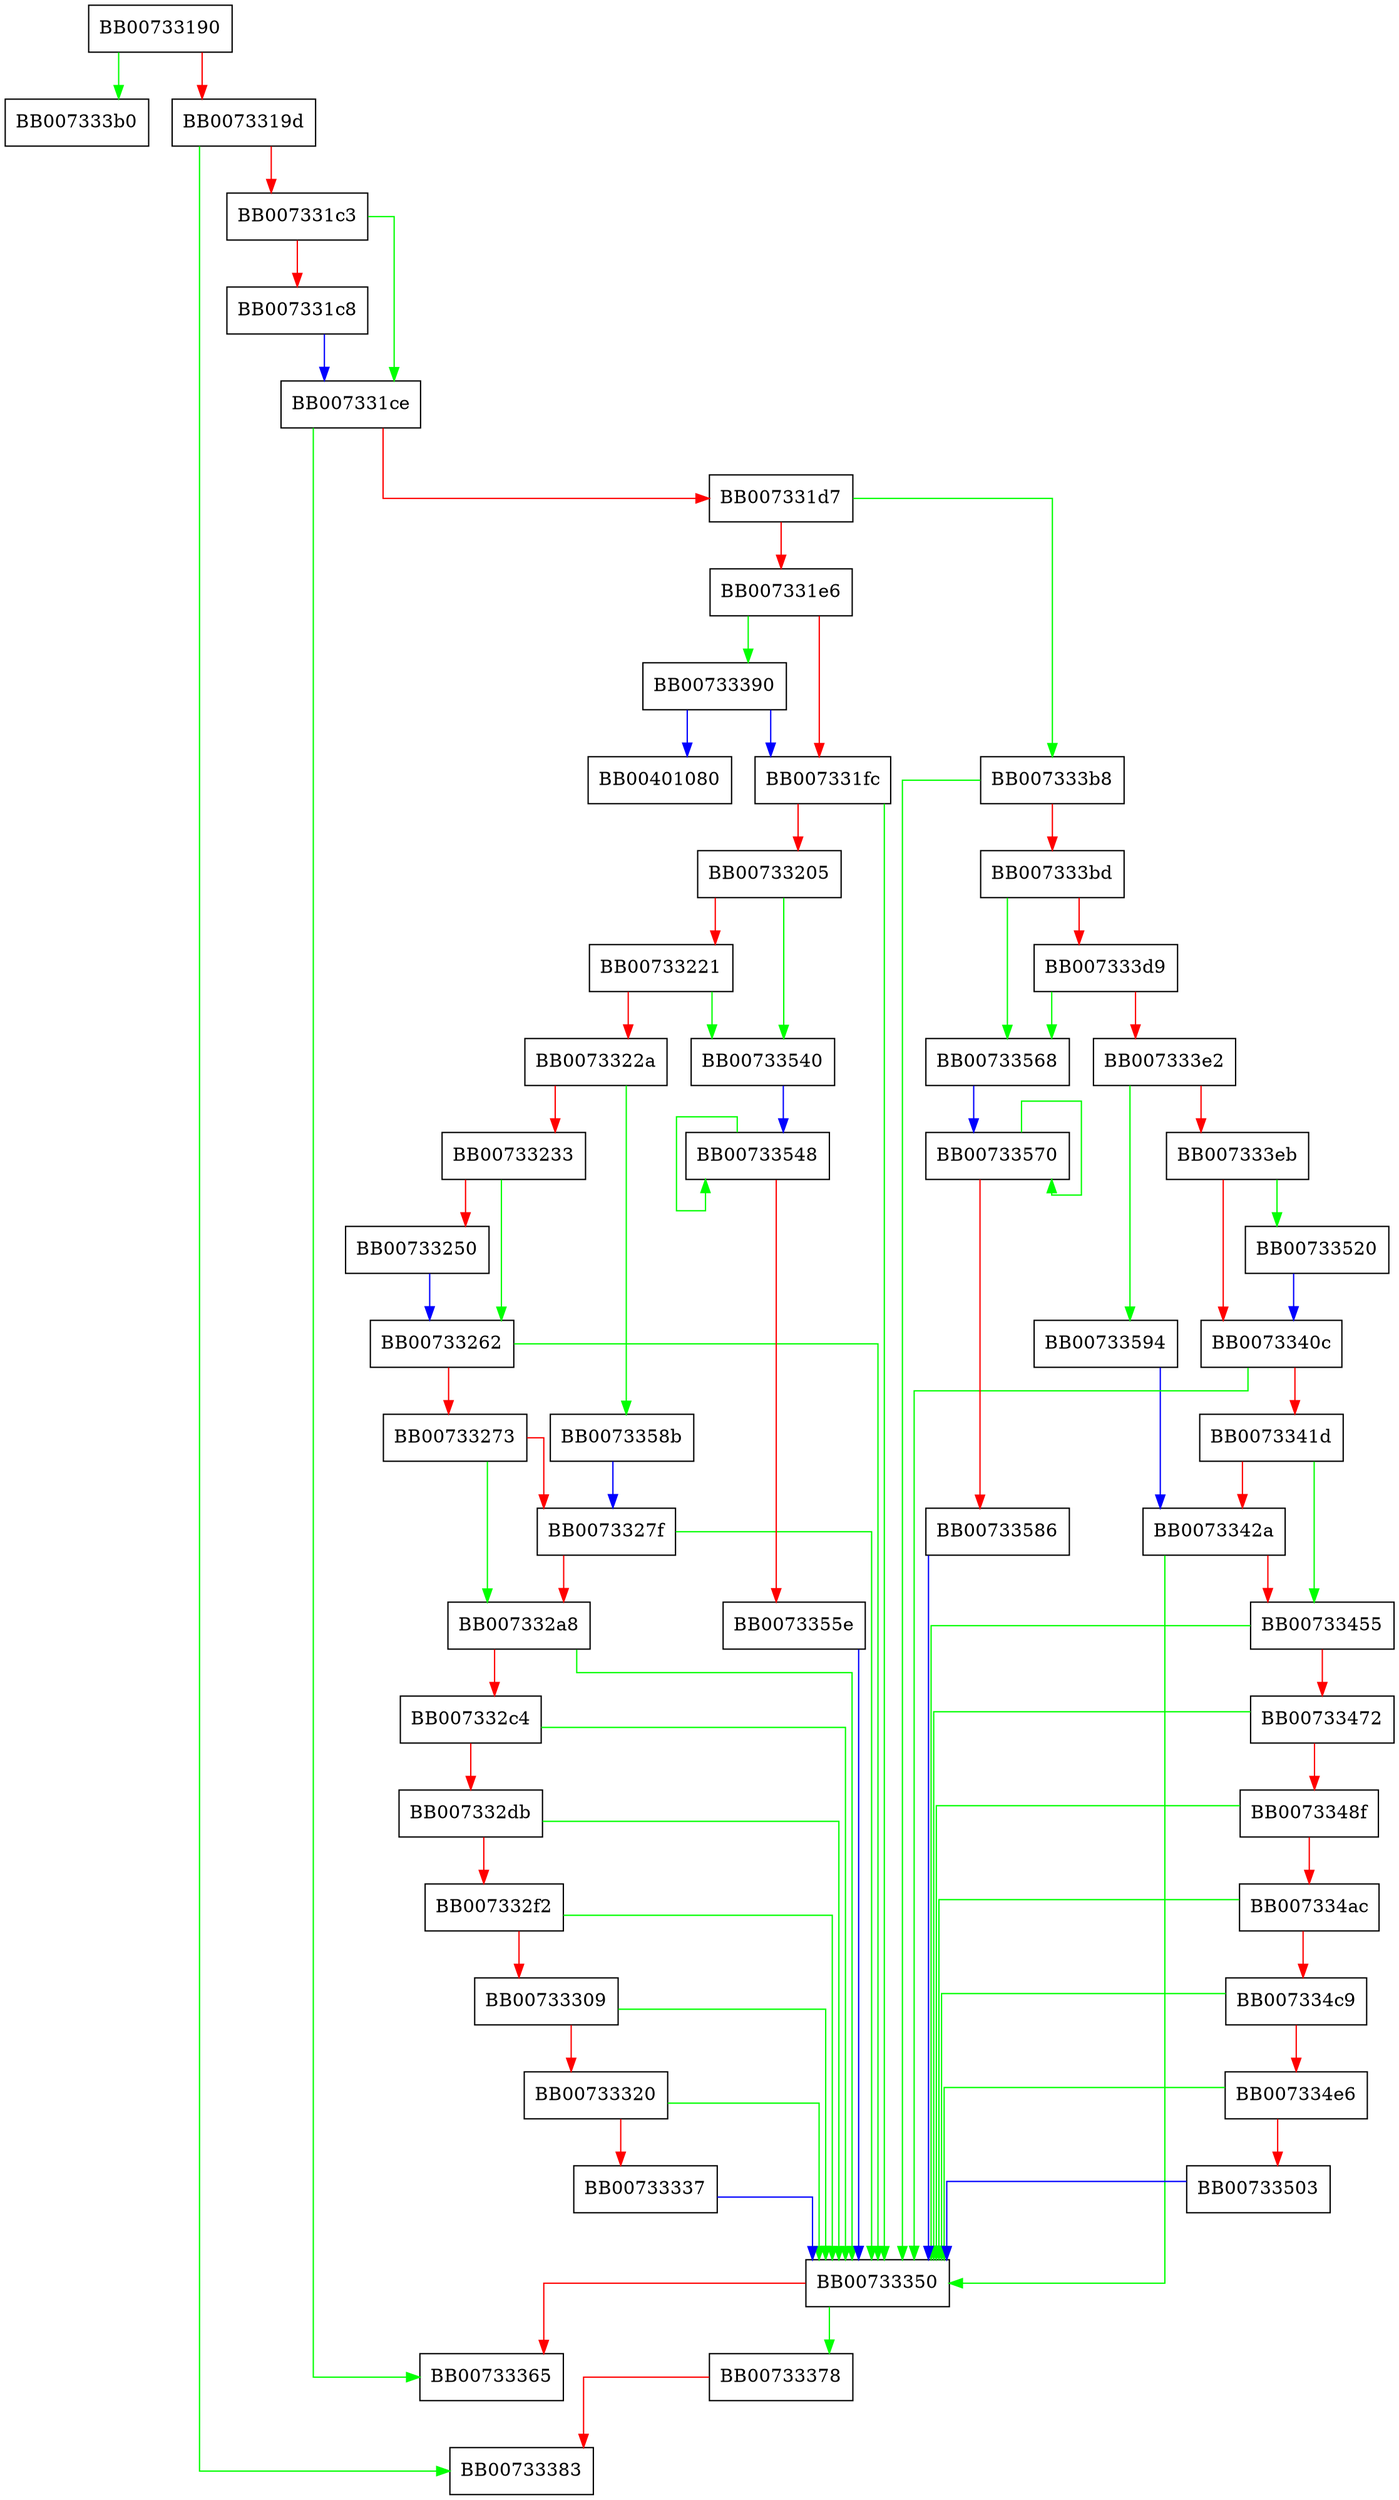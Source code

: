 digraph CMAC_Final {
  node [shape="box"];
  graph [splines=ortho];
  BB00733190 -> BB007333b0 [color="green"];
  BB00733190 -> BB0073319d [color="red"];
  BB0073319d -> BB00733383 [color="green"];
  BB0073319d -> BB007331c3 [color="red"];
  BB007331c3 -> BB007331ce [color="green"];
  BB007331c3 -> BB007331c8 [color="red"];
  BB007331c8 -> BB007331ce [color="blue"];
  BB007331ce -> BB00733365 [color="green"];
  BB007331ce -> BB007331d7 [color="red"];
  BB007331d7 -> BB007333b8 [color="green"];
  BB007331d7 -> BB007331e6 [color="red"];
  BB007331e6 -> BB00733390 [color="green"];
  BB007331e6 -> BB007331fc [color="red"];
  BB007331fc -> BB00733350 [color="green"];
  BB007331fc -> BB00733205 [color="red"];
  BB00733205 -> BB00733540 [color="green"];
  BB00733205 -> BB00733221 [color="red"];
  BB00733221 -> BB00733540 [color="green"];
  BB00733221 -> BB0073322a [color="red"];
  BB0073322a -> BB0073358b [color="green"];
  BB0073322a -> BB00733233 [color="red"];
  BB00733233 -> BB00733262 [color="green"];
  BB00733233 -> BB00733250 [color="red"];
  BB00733250 -> BB00733262 [color="blue"];
  BB00733262 -> BB00733350 [color="green"];
  BB00733262 -> BB00733273 [color="red"];
  BB00733273 -> BB007332a8 [color="green"];
  BB00733273 -> BB0073327f [color="red"];
  BB0073327f -> BB00733350 [color="green"];
  BB0073327f -> BB007332a8 [color="red"];
  BB007332a8 -> BB00733350 [color="green"];
  BB007332a8 -> BB007332c4 [color="red"];
  BB007332c4 -> BB00733350 [color="green"];
  BB007332c4 -> BB007332db [color="red"];
  BB007332db -> BB00733350 [color="green"];
  BB007332db -> BB007332f2 [color="red"];
  BB007332f2 -> BB00733350 [color="green"];
  BB007332f2 -> BB00733309 [color="red"];
  BB00733309 -> BB00733350 [color="green"];
  BB00733309 -> BB00733320 [color="red"];
  BB00733320 -> BB00733350 [color="green"];
  BB00733320 -> BB00733337 [color="red"];
  BB00733337 -> BB00733350 [color="blue"];
  BB00733350 -> BB00733378 [color="green"];
  BB00733350 -> BB00733365 [color="red"];
  BB00733378 -> BB00733383 [color="red"];
  BB00733390 -> BB00401080 [color="blue"];
  BB00733390 -> BB007331fc [color="blue"];
  BB007333b8 -> BB00733350 [color="green"];
  BB007333b8 -> BB007333bd [color="red"];
  BB007333bd -> BB00733568 [color="green"];
  BB007333bd -> BB007333d9 [color="red"];
  BB007333d9 -> BB00733568 [color="green"];
  BB007333d9 -> BB007333e2 [color="red"];
  BB007333e2 -> BB00733594 [color="green"];
  BB007333e2 -> BB007333eb [color="red"];
  BB007333eb -> BB00733520 [color="green"];
  BB007333eb -> BB0073340c [color="red"];
  BB0073340c -> BB00733350 [color="green"];
  BB0073340c -> BB0073341d [color="red"];
  BB0073341d -> BB00733455 [color="green"];
  BB0073341d -> BB0073342a [color="red"];
  BB0073342a -> BB00733350 [color="green"];
  BB0073342a -> BB00733455 [color="red"];
  BB00733455 -> BB00733350 [color="green"];
  BB00733455 -> BB00733472 [color="red"];
  BB00733472 -> BB00733350 [color="green"];
  BB00733472 -> BB0073348f [color="red"];
  BB0073348f -> BB00733350 [color="green"];
  BB0073348f -> BB007334ac [color="red"];
  BB007334ac -> BB00733350 [color="green"];
  BB007334ac -> BB007334c9 [color="red"];
  BB007334c9 -> BB00733350 [color="green"];
  BB007334c9 -> BB007334e6 [color="red"];
  BB007334e6 -> BB00733350 [color="green"];
  BB007334e6 -> BB00733503 [color="red"];
  BB00733503 -> BB00733350 [color="blue"];
  BB00733520 -> BB0073340c [color="blue"];
  BB00733540 -> BB00733548 [color="blue"];
  BB00733548 -> BB00733548 [color="green"];
  BB00733548 -> BB0073355e [color="red"];
  BB0073355e -> BB00733350 [color="blue"];
  BB00733568 -> BB00733570 [color="blue"];
  BB00733570 -> BB00733570 [color="green"];
  BB00733570 -> BB00733586 [color="red"];
  BB00733586 -> BB00733350 [color="blue"];
  BB0073358b -> BB0073327f [color="blue"];
  BB00733594 -> BB0073342a [color="blue"];
}